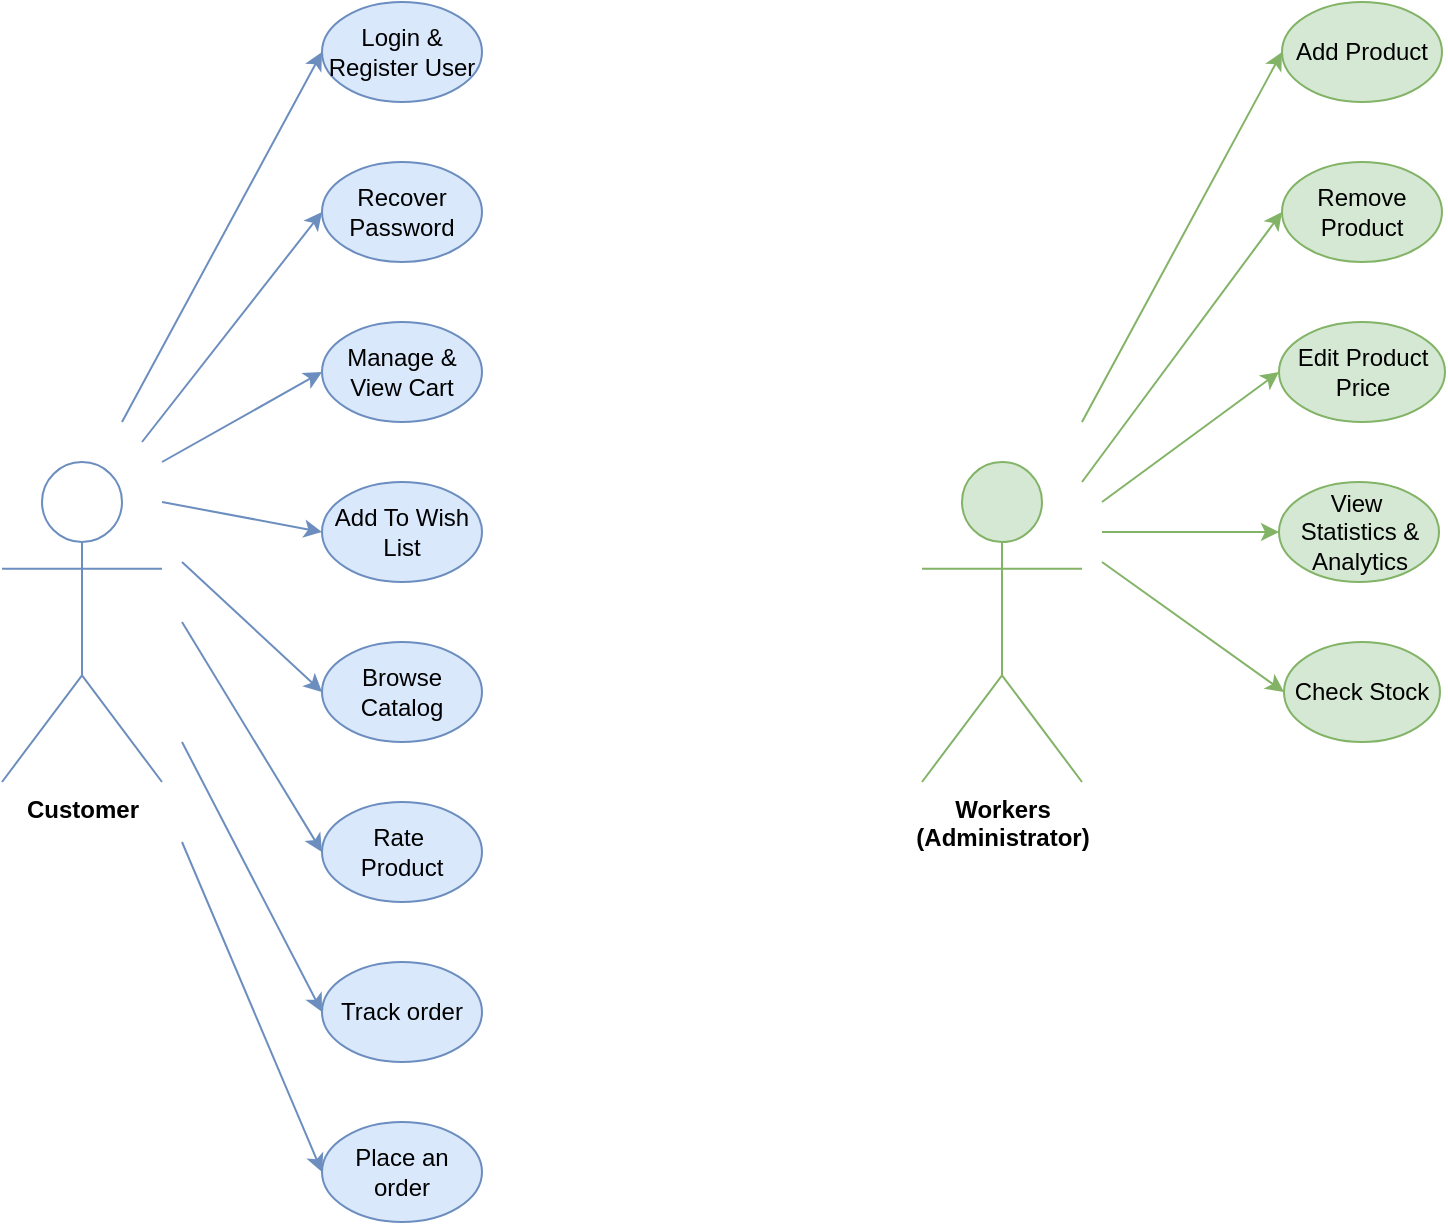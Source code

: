 <mxfile version="17.4.6" type="device"><diagram id="xre6K9ncD8IwJHkjw9ea" name="Page-1"><mxGraphModel dx="1422" dy="794" grid="1" gridSize="10" guides="1" tooltips="1" connect="1" arrows="1" fold="1" page="1" pageScale="1" pageWidth="827" pageHeight="1169" math="0" shadow="0"><root><mxCell id="0"/><mxCell id="1" parent="0"/><mxCell id="bNsXsjOBHnG_FIi7Y21Z-1" value="Customer" style="shape=umlActor;verticalLabelPosition=bottom;verticalAlign=top;outlineConnect=0;fontStyle=1;fontFamily=Helvetica;html=1;fillColor=#FFFFFF;strokeColor=#6c8ebf;" parent="1" vertex="1"><mxGeometry x="120" y="270" width="80" height="160" as="geometry"/></mxCell><mxCell id="bNsXsjOBHnG_FIi7Y21Z-3" value="Add To Wish List" style="ellipse;whiteSpace=wrap;html=1;fillColor=#dae8fc;strokeColor=#6c8ebf;" parent="1" vertex="1"><mxGeometry x="280" y="280" width="80" height="50" as="geometry"/></mxCell><mxCell id="bNsXsjOBHnG_FIi7Y21Z-5" value="Manage &amp;amp;&lt;br&gt;View Cart" style="ellipse;whiteSpace=wrap;html=1;fillColor=#dae8fc;strokeColor=#6c8ebf;" parent="1" vertex="1"><mxGeometry x="280" y="200" width="80" height="50" as="geometry"/></mxCell><mxCell id="bNsXsjOBHnG_FIi7Y21Z-7" value="Track order" style="ellipse;whiteSpace=wrap;html=1;fillColor=#dae8fc;strokeColor=#6c8ebf;" parent="1" vertex="1"><mxGeometry x="280" y="520" width="80" height="50" as="geometry"/></mxCell><mxCell id="bNsXsjOBHnG_FIi7Y21Z-9" value="Place an order" style="ellipse;whiteSpace=wrap;html=1;fillColor=#dae8fc;strokeColor=#6c8ebf;" parent="1" vertex="1"><mxGeometry x="280" y="600" width="80" height="50" as="geometry"/></mxCell><mxCell id="bNsXsjOBHnG_FIi7Y21Z-14" value="Workers&lt;br&gt;(Administrator)" style="shape=umlActor;verticalLabelPosition=bottom;verticalAlign=top;outlineConnect=0;fontStyle=1;fontFamily=Helvetica;html=1;fillColor=#d5e8d4;strokeColor=#82b366;" parent="1" vertex="1"><mxGeometry x="580" y="270" width="80" height="160" as="geometry"/></mxCell><mxCell id="bNsXsjOBHnG_FIi7Y21Z-16" value="Edit Product Price" style="ellipse;whiteSpace=wrap;html=1;fillColor=#d5e8d4;strokeColor=#82b366;" parent="1" vertex="1"><mxGeometry x="758.5" y="200" width="83" height="50" as="geometry"/></mxCell><mxCell id="bNsXsjOBHnG_FIi7Y21Z-18" value="Remove Product" style="ellipse;whiteSpace=wrap;html=1;fillColor=#d5e8d4;strokeColor=#82b366;" parent="1" vertex="1"><mxGeometry x="760" y="120" width="80" height="50" as="geometry"/></mxCell><mxCell id="bNsXsjOBHnG_FIi7Y21Z-20" value="View&amp;nbsp;&lt;br&gt;Statistics &amp;amp; Analytics" style="ellipse;whiteSpace=wrap;html=1;fillColor=#d5e8d4;strokeColor=#82b366;" parent="1" vertex="1"><mxGeometry x="758.5" y="280" width="80" height="50" as="geometry"/></mxCell><mxCell id="bNsXsjOBHnG_FIi7Y21Z-22" value="Check Stock" style="ellipse;whiteSpace=wrap;html=1;fillColor=#d5e8d4;strokeColor=#82b366;" parent="1" vertex="1"><mxGeometry x="761" y="360" width="78" height="50" as="geometry"/></mxCell><mxCell id="bNsXsjOBHnG_FIi7Y21Z-24" value="Add Product" style="ellipse;whiteSpace=wrap;html=1;fillColor=#d5e8d4;strokeColor=#82b366;" parent="1" vertex="1"><mxGeometry x="760" y="40" width="80" height="50" as="geometry"/></mxCell><mxCell id="LFWi5Ktfmv73hF704rV4-1" value="Login &amp;amp; Register User" style="ellipse;whiteSpace=wrap;html=1;fillColor=#dae8fc;strokeColor=#6c8ebf;" parent="1" vertex="1"><mxGeometry x="280" y="40" width="80" height="50" as="geometry"/></mxCell><mxCell id="LFWi5Ktfmv73hF704rV4-3" value="Recover&lt;br&gt;Password" style="ellipse;whiteSpace=wrap;html=1;fillColor=#dae8fc;strokeColor=#6c8ebf;" parent="1" vertex="1"><mxGeometry x="280" y="120" width="80" height="50" as="geometry"/></mxCell><mxCell id="LFWi5Ktfmv73hF704rV4-5" value="Browse&lt;br&gt;Catalog" style="ellipse;whiteSpace=wrap;html=1;fillColor=#dae8fc;strokeColor=#6c8ebf;" parent="1" vertex="1"><mxGeometry x="280" y="360" width="80" height="50" as="geometry"/></mxCell><mxCell id="LFWi5Ktfmv73hF704rV4-15" value="Rate&amp;nbsp;&lt;br&gt;Product" style="ellipse;whiteSpace=wrap;html=1;fillColor=#dae8fc;strokeColor=#6c8ebf;" parent="1" vertex="1"><mxGeometry x="280" y="440" width="80" height="50" as="geometry"/></mxCell><mxCell id="0sK1uzSM_3CU8ME6p67S-1" value="" style="endArrow=classic;html=1;rounded=0;entryX=0;entryY=0.5;entryDx=0;entryDy=0;fillColor=#d5e8d4;strokeColor=#82b366;" parent="1" target="bNsXsjOBHnG_FIi7Y21Z-24" edge="1"><mxGeometry width="50" height="50" relative="1" as="geometry"><mxPoint x="660" y="250" as="sourcePoint"/><mxPoint x="710" y="220" as="targetPoint"/></mxGeometry></mxCell><mxCell id="0sK1uzSM_3CU8ME6p67S-2" value="" style="endArrow=classic;html=1;rounded=0;entryX=0;entryY=0.5;entryDx=0;entryDy=0;fillColor=#d5e8d4;strokeColor=#82b366;" parent="1" target="bNsXsjOBHnG_FIi7Y21Z-18" edge="1"><mxGeometry width="50" height="50" relative="1" as="geometry"><mxPoint x="660" y="280" as="sourcePoint"/><mxPoint x="770" y="90" as="targetPoint"/></mxGeometry></mxCell><mxCell id="0sK1uzSM_3CU8ME6p67S-3" value="" style="endArrow=classic;html=1;rounded=0;entryX=0;entryY=0.5;entryDx=0;entryDy=0;fillColor=#d5e8d4;strokeColor=#82b366;" parent="1" target="bNsXsjOBHnG_FIi7Y21Z-16" edge="1"><mxGeometry width="50" height="50" relative="1" as="geometry"><mxPoint x="670.0" y="290" as="sourcePoint"/><mxPoint x="770" y="155" as="targetPoint"/></mxGeometry></mxCell><mxCell id="0sK1uzSM_3CU8ME6p67S-4" value="" style="endArrow=classic;html=1;rounded=0;entryX=0;entryY=0.5;entryDx=0;entryDy=0;fillColor=#d5e8d4;strokeColor=#82b366;" parent="1" target="bNsXsjOBHnG_FIi7Y21Z-20" edge="1"><mxGeometry width="50" height="50" relative="1" as="geometry"><mxPoint x="670" y="305" as="sourcePoint"/><mxPoint x="768.5" y="235" as="targetPoint"/></mxGeometry></mxCell><mxCell id="0sK1uzSM_3CU8ME6p67S-5" value="" style="endArrow=classic;html=1;rounded=0;entryX=0;entryY=0.5;entryDx=0;entryDy=0;fillColor=#d5e8d4;strokeColor=#82b366;" parent="1" target="bNsXsjOBHnG_FIi7Y21Z-22" edge="1"><mxGeometry width="50" height="50" relative="1" as="geometry"><mxPoint x="670" y="320" as="sourcePoint"/><mxPoint x="768.5" y="315" as="targetPoint"/></mxGeometry></mxCell><mxCell id="0sK1uzSM_3CU8ME6p67S-6" value="" style="endArrow=classic;html=1;rounded=0;entryX=0;entryY=0.5;entryDx=0;entryDy=0;fillColor=#dae8fc;strokeColor=#6c8ebf;" parent="1" target="LFWi5Ktfmv73hF704rV4-1" edge="1"><mxGeometry width="50" height="50" relative="1" as="geometry"><mxPoint x="180.0" y="250" as="sourcePoint"/><mxPoint x="280" y="65" as="targetPoint"/></mxGeometry></mxCell><mxCell id="0sK1uzSM_3CU8ME6p67S-7" value="" style="endArrow=classic;html=1;rounded=0;entryX=0;entryY=0.5;entryDx=0;entryDy=0;fillColor=#dae8fc;strokeColor=#6c8ebf;" parent="1" target="LFWi5Ktfmv73hF704rV4-3" edge="1"><mxGeometry width="50" height="50" relative="1" as="geometry"><mxPoint x="190" y="260" as="sourcePoint"/><mxPoint x="280" y="145" as="targetPoint"/></mxGeometry></mxCell><mxCell id="0sK1uzSM_3CU8ME6p67S-8" value="" style="endArrow=classic;html=1;rounded=0;entryX=0;entryY=0.5;entryDx=0;entryDy=0;fillColor=#dae8fc;strokeColor=#6c8ebf;" parent="1" target="bNsXsjOBHnG_FIi7Y21Z-5" edge="1"><mxGeometry width="50" height="50" relative="1" as="geometry"><mxPoint x="200" y="270" as="sourcePoint"/><mxPoint x="290.0" y="155" as="targetPoint"/></mxGeometry></mxCell><mxCell id="0sK1uzSM_3CU8ME6p67S-9" value="" style="endArrow=classic;html=1;rounded=0;entryX=0;entryY=0.5;entryDx=0;entryDy=0;fillColor=#dae8fc;strokeColor=#6c8ebf;" parent="1" target="bNsXsjOBHnG_FIi7Y21Z-3" edge="1"><mxGeometry width="50" height="50" relative="1" as="geometry"><mxPoint x="200" y="290" as="sourcePoint"/><mxPoint x="290.0" y="235" as="targetPoint"/></mxGeometry></mxCell><mxCell id="0sK1uzSM_3CU8ME6p67S-10" value="" style="endArrow=classic;html=1;rounded=0;entryX=0;entryY=0.5;entryDx=0;entryDy=0;fillColor=#dae8fc;strokeColor=#6c8ebf;" parent="1" target="LFWi5Ktfmv73hF704rV4-5" edge="1"><mxGeometry width="50" height="50" relative="1" as="geometry"><mxPoint x="210" y="320" as="sourcePoint"/><mxPoint x="290.0" y="315" as="targetPoint"/></mxGeometry></mxCell><mxCell id="0sK1uzSM_3CU8ME6p67S-11" value="" style="endArrow=classic;html=1;rounded=0;entryX=0;entryY=0.5;entryDx=0;entryDy=0;fillColor=#dae8fc;strokeColor=#6c8ebf;" parent="1" target="LFWi5Ktfmv73hF704rV4-15" edge="1"><mxGeometry width="50" height="50" relative="1" as="geometry"><mxPoint x="210" y="350" as="sourcePoint"/><mxPoint x="290.0" y="395" as="targetPoint"/></mxGeometry></mxCell><mxCell id="0sK1uzSM_3CU8ME6p67S-12" value="" style="endArrow=classic;html=1;rounded=0;entryX=0;entryY=0.5;entryDx=0;entryDy=0;fillColor=#dae8fc;strokeColor=#6c8ebf;" parent="1" target="bNsXsjOBHnG_FIi7Y21Z-7" edge="1"><mxGeometry width="50" height="50" relative="1" as="geometry"><mxPoint x="210" y="410" as="sourcePoint"/><mxPoint x="270.0" y="545" as="targetPoint"/></mxGeometry></mxCell><mxCell id="0sK1uzSM_3CU8ME6p67S-13" value="" style="endArrow=classic;html=1;rounded=0;entryX=0;entryY=0.5;entryDx=0;entryDy=0;fillColor=#dae8fc;strokeColor=#6c8ebf;" parent="1" target="bNsXsjOBHnG_FIi7Y21Z-9" edge="1"><mxGeometry width="50" height="50" relative="1" as="geometry"><mxPoint x="210" y="460" as="sourcePoint"/><mxPoint x="270.0" y="612.5" as="targetPoint"/></mxGeometry></mxCell></root></mxGraphModel></diagram></mxfile>